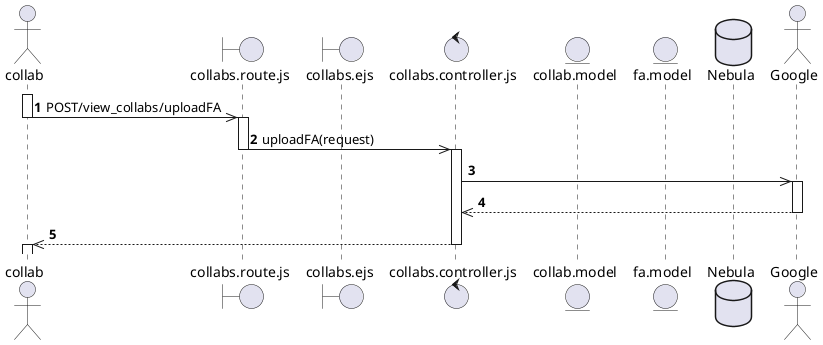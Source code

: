 @startuml Req_44
autonumber

actor collab
boundary collabs.route.js as collabRoute
boundary collabs.ejs as collabsPage
control collabs.controller.js as collabsController
entity collab.model as collabModel
entity fa.model as faModel
database Nebula as nebula
actor Google 

activate collab 
collab ->> collabRoute : POST/view_collabs/uploadFA
deactivate collab

activate collabRoute 
collabRoute ->> collabsController : uploadFA(request)
deactivate collabRoute

activate collabsController
collabsController ->> Google : 

activate Google
Google -->> collabsController : 

deactivate Google

collabsController -->> collab
deactivate collabsController 
activate collab


@enduml   